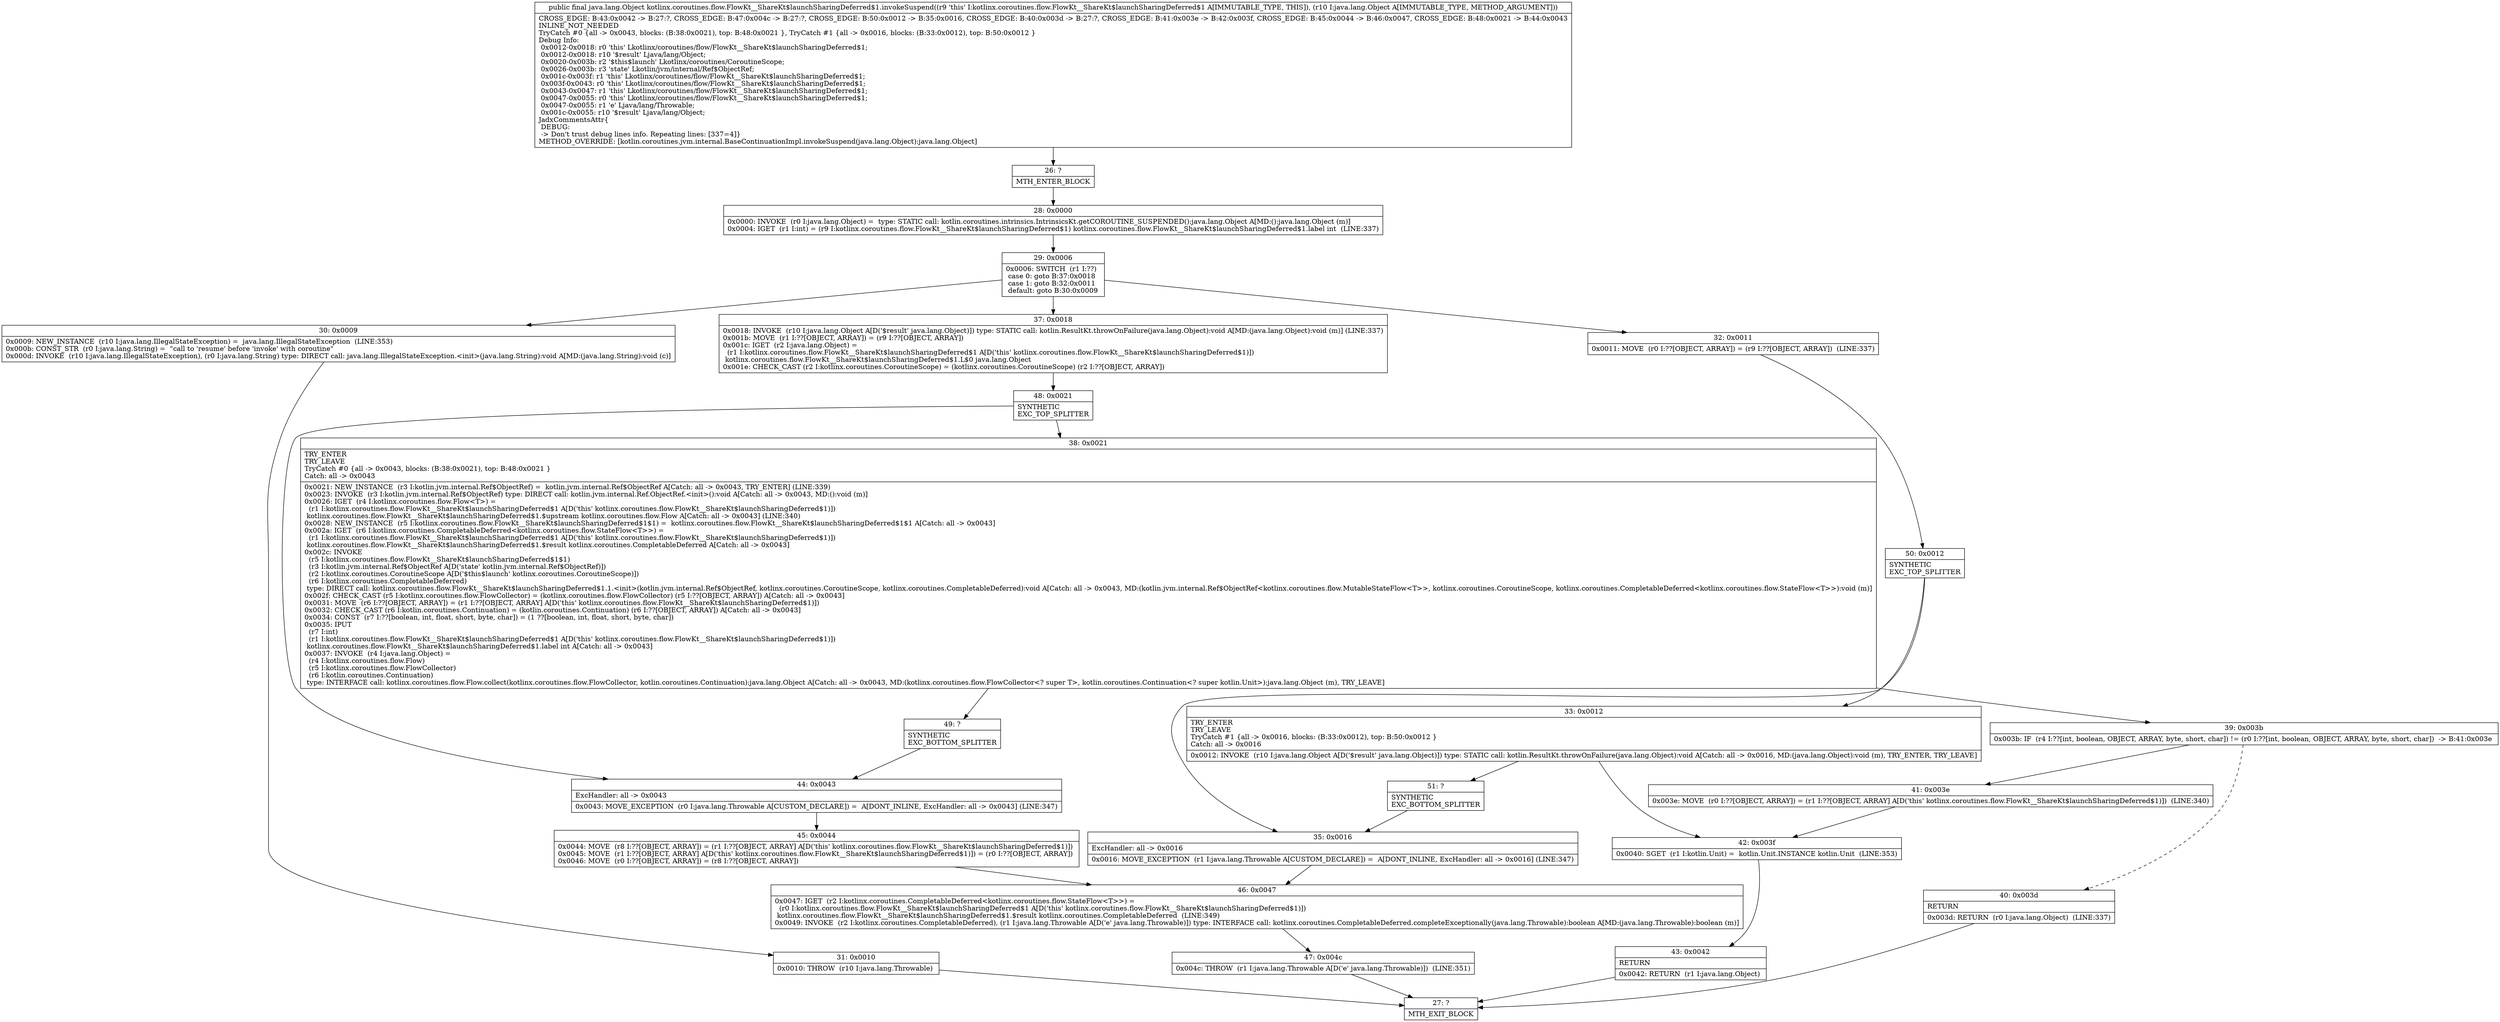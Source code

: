 digraph "CFG forkotlinx.coroutines.flow.FlowKt__ShareKt$launchSharingDeferred$1.invokeSuspend(Ljava\/lang\/Object;)Ljava\/lang\/Object;" {
Node_26 [shape=record,label="{26\:\ ?|MTH_ENTER_BLOCK\l}"];
Node_28 [shape=record,label="{28\:\ 0x0000|0x0000: INVOKE  (r0 I:java.lang.Object) =  type: STATIC call: kotlin.coroutines.intrinsics.IntrinsicsKt.getCOROUTINE_SUSPENDED():java.lang.Object A[MD:():java.lang.Object (m)]\l0x0004: IGET  (r1 I:int) = (r9 I:kotlinx.coroutines.flow.FlowKt__ShareKt$launchSharingDeferred$1) kotlinx.coroutines.flow.FlowKt__ShareKt$launchSharingDeferred$1.label int  (LINE:337)\l}"];
Node_29 [shape=record,label="{29\:\ 0x0006|0x0006: SWITCH  (r1 I:??)\l case 0: goto B:37:0x0018\l case 1: goto B:32:0x0011\l default: goto B:30:0x0009 \l}"];
Node_30 [shape=record,label="{30\:\ 0x0009|0x0009: NEW_INSTANCE  (r10 I:java.lang.IllegalStateException) =  java.lang.IllegalStateException  (LINE:353)\l0x000b: CONST_STR  (r0 I:java.lang.String) =  \"call to 'resume' before 'invoke' with coroutine\" \l0x000d: INVOKE  (r10 I:java.lang.IllegalStateException), (r0 I:java.lang.String) type: DIRECT call: java.lang.IllegalStateException.\<init\>(java.lang.String):void A[MD:(java.lang.String):void (c)]\l}"];
Node_31 [shape=record,label="{31\:\ 0x0010|0x0010: THROW  (r10 I:java.lang.Throwable) \l}"];
Node_27 [shape=record,label="{27\:\ ?|MTH_EXIT_BLOCK\l}"];
Node_32 [shape=record,label="{32\:\ 0x0011|0x0011: MOVE  (r0 I:??[OBJECT, ARRAY]) = (r9 I:??[OBJECT, ARRAY])  (LINE:337)\l}"];
Node_50 [shape=record,label="{50\:\ 0x0012|SYNTHETIC\lEXC_TOP_SPLITTER\l}"];
Node_33 [shape=record,label="{33\:\ 0x0012|TRY_ENTER\lTRY_LEAVE\lTryCatch #1 \{all \-\> 0x0016, blocks: (B:33:0x0012), top: B:50:0x0012 \}\lCatch: all \-\> 0x0016\l|0x0012: INVOKE  (r10 I:java.lang.Object A[D('$result' java.lang.Object)]) type: STATIC call: kotlin.ResultKt.throwOnFailure(java.lang.Object):void A[Catch: all \-\> 0x0016, MD:(java.lang.Object):void (m), TRY_ENTER, TRY_LEAVE]\l}"];
Node_42 [shape=record,label="{42\:\ 0x003f|0x0040: SGET  (r1 I:kotlin.Unit) =  kotlin.Unit.INSTANCE kotlin.Unit  (LINE:353)\l}"];
Node_43 [shape=record,label="{43\:\ 0x0042|RETURN\l|0x0042: RETURN  (r1 I:java.lang.Object) \l}"];
Node_51 [shape=record,label="{51\:\ ?|SYNTHETIC\lEXC_BOTTOM_SPLITTER\l}"];
Node_35 [shape=record,label="{35\:\ 0x0016|ExcHandler: all \-\> 0x0016\l|0x0016: MOVE_EXCEPTION  (r1 I:java.lang.Throwable A[CUSTOM_DECLARE]) =  A[DONT_INLINE, ExcHandler: all \-\> 0x0016] (LINE:347)\l}"];
Node_46 [shape=record,label="{46\:\ 0x0047|0x0047: IGET  (r2 I:kotlinx.coroutines.CompletableDeferred\<kotlinx.coroutines.flow.StateFlow\<T\>\>) = \l  (r0 I:kotlinx.coroutines.flow.FlowKt__ShareKt$launchSharingDeferred$1 A[D('this' kotlinx.coroutines.flow.FlowKt__ShareKt$launchSharingDeferred$1)])\l kotlinx.coroutines.flow.FlowKt__ShareKt$launchSharingDeferred$1.$result kotlinx.coroutines.CompletableDeferred  (LINE:349)\l0x0049: INVOKE  (r2 I:kotlinx.coroutines.CompletableDeferred), (r1 I:java.lang.Throwable A[D('e' java.lang.Throwable)]) type: INTERFACE call: kotlinx.coroutines.CompletableDeferred.completeExceptionally(java.lang.Throwable):boolean A[MD:(java.lang.Throwable):boolean (m)]\l}"];
Node_47 [shape=record,label="{47\:\ 0x004c|0x004c: THROW  (r1 I:java.lang.Throwable A[D('e' java.lang.Throwable)])  (LINE:351)\l}"];
Node_37 [shape=record,label="{37\:\ 0x0018|0x0018: INVOKE  (r10 I:java.lang.Object A[D('$result' java.lang.Object)]) type: STATIC call: kotlin.ResultKt.throwOnFailure(java.lang.Object):void A[MD:(java.lang.Object):void (m)] (LINE:337)\l0x001b: MOVE  (r1 I:??[OBJECT, ARRAY]) = (r9 I:??[OBJECT, ARRAY]) \l0x001c: IGET  (r2 I:java.lang.Object) = \l  (r1 I:kotlinx.coroutines.flow.FlowKt__ShareKt$launchSharingDeferred$1 A[D('this' kotlinx.coroutines.flow.FlowKt__ShareKt$launchSharingDeferred$1)])\l kotlinx.coroutines.flow.FlowKt__ShareKt$launchSharingDeferred$1.L$0 java.lang.Object \l0x001e: CHECK_CAST (r2 I:kotlinx.coroutines.CoroutineScope) = (kotlinx.coroutines.CoroutineScope) (r2 I:??[OBJECT, ARRAY]) \l}"];
Node_48 [shape=record,label="{48\:\ 0x0021|SYNTHETIC\lEXC_TOP_SPLITTER\l}"];
Node_38 [shape=record,label="{38\:\ 0x0021|TRY_ENTER\lTRY_LEAVE\lTryCatch #0 \{all \-\> 0x0043, blocks: (B:38:0x0021), top: B:48:0x0021 \}\lCatch: all \-\> 0x0043\l|0x0021: NEW_INSTANCE  (r3 I:kotlin.jvm.internal.Ref$ObjectRef) =  kotlin.jvm.internal.Ref$ObjectRef A[Catch: all \-\> 0x0043, TRY_ENTER] (LINE:339)\l0x0023: INVOKE  (r3 I:kotlin.jvm.internal.Ref$ObjectRef) type: DIRECT call: kotlin.jvm.internal.Ref.ObjectRef.\<init\>():void A[Catch: all \-\> 0x0043, MD:():void (m)]\l0x0026: IGET  (r4 I:kotlinx.coroutines.flow.Flow\<T\>) = \l  (r1 I:kotlinx.coroutines.flow.FlowKt__ShareKt$launchSharingDeferred$1 A[D('this' kotlinx.coroutines.flow.FlowKt__ShareKt$launchSharingDeferred$1)])\l kotlinx.coroutines.flow.FlowKt__ShareKt$launchSharingDeferred$1.$upstream kotlinx.coroutines.flow.Flow A[Catch: all \-\> 0x0043] (LINE:340)\l0x0028: NEW_INSTANCE  (r5 I:kotlinx.coroutines.flow.FlowKt__ShareKt$launchSharingDeferred$1$1) =  kotlinx.coroutines.flow.FlowKt__ShareKt$launchSharingDeferred$1$1 A[Catch: all \-\> 0x0043]\l0x002a: IGET  (r6 I:kotlinx.coroutines.CompletableDeferred\<kotlinx.coroutines.flow.StateFlow\<T\>\>) = \l  (r1 I:kotlinx.coroutines.flow.FlowKt__ShareKt$launchSharingDeferred$1 A[D('this' kotlinx.coroutines.flow.FlowKt__ShareKt$launchSharingDeferred$1)])\l kotlinx.coroutines.flow.FlowKt__ShareKt$launchSharingDeferred$1.$result kotlinx.coroutines.CompletableDeferred A[Catch: all \-\> 0x0043]\l0x002c: INVOKE  \l  (r5 I:kotlinx.coroutines.flow.FlowKt__ShareKt$launchSharingDeferred$1$1)\l  (r3 I:kotlin.jvm.internal.Ref$ObjectRef A[D('state' kotlin.jvm.internal.Ref$ObjectRef)])\l  (r2 I:kotlinx.coroutines.CoroutineScope A[D('$this$launch' kotlinx.coroutines.CoroutineScope)])\l  (r6 I:kotlinx.coroutines.CompletableDeferred)\l type: DIRECT call: kotlinx.coroutines.flow.FlowKt__ShareKt$launchSharingDeferred$1.1.\<init\>(kotlin.jvm.internal.Ref$ObjectRef, kotlinx.coroutines.CoroutineScope, kotlinx.coroutines.CompletableDeferred):void A[Catch: all \-\> 0x0043, MD:(kotlin.jvm.internal.Ref$ObjectRef\<kotlinx.coroutines.flow.MutableStateFlow\<T\>\>, kotlinx.coroutines.CoroutineScope, kotlinx.coroutines.CompletableDeferred\<kotlinx.coroutines.flow.StateFlow\<T\>\>):void (m)]\l0x002f: CHECK_CAST (r5 I:kotlinx.coroutines.flow.FlowCollector) = (kotlinx.coroutines.flow.FlowCollector) (r5 I:??[OBJECT, ARRAY]) A[Catch: all \-\> 0x0043]\l0x0031: MOVE  (r6 I:??[OBJECT, ARRAY]) = (r1 I:??[OBJECT, ARRAY] A[D('this' kotlinx.coroutines.flow.FlowKt__ShareKt$launchSharingDeferred$1)]) \l0x0032: CHECK_CAST (r6 I:kotlin.coroutines.Continuation) = (kotlin.coroutines.Continuation) (r6 I:??[OBJECT, ARRAY]) A[Catch: all \-\> 0x0043]\l0x0034: CONST  (r7 I:??[boolean, int, float, short, byte, char]) = (1 ??[boolean, int, float, short, byte, char]) \l0x0035: IPUT  \l  (r7 I:int)\l  (r1 I:kotlinx.coroutines.flow.FlowKt__ShareKt$launchSharingDeferred$1 A[D('this' kotlinx.coroutines.flow.FlowKt__ShareKt$launchSharingDeferred$1)])\l kotlinx.coroutines.flow.FlowKt__ShareKt$launchSharingDeferred$1.label int A[Catch: all \-\> 0x0043]\l0x0037: INVOKE  (r4 I:java.lang.Object) = \l  (r4 I:kotlinx.coroutines.flow.Flow)\l  (r5 I:kotlinx.coroutines.flow.FlowCollector)\l  (r6 I:kotlin.coroutines.Continuation)\l type: INTERFACE call: kotlinx.coroutines.flow.Flow.collect(kotlinx.coroutines.flow.FlowCollector, kotlin.coroutines.Continuation):java.lang.Object A[Catch: all \-\> 0x0043, MD:(kotlinx.coroutines.flow.FlowCollector\<? super T\>, kotlin.coroutines.Continuation\<? super kotlin.Unit\>):java.lang.Object (m), TRY_LEAVE]\l}"];
Node_39 [shape=record,label="{39\:\ 0x003b|0x003b: IF  (r4 I:??[int, boolean, OBJECT, ARRAY, byte, short, char]) != (r0 I:??[int, boolean, OBJECT, ARRAY, byte, short, char])  \-\> B:41:0x003e \l}"];
Node_40 [shape=record,label="{40\:\ 0x003d|RETURN\l|0x003d: RETURN  (r0 I:java.lang.Object)  (LINE:337)\l}"];
Node_41 [shape=record,label="{41\:\ 0x003e|0x003e: MOVE  (r0 I:??[OBJECT, ARRAY]) = (r1 I:??[OBJECT, ARRAY] A[D('this' kotlinx.coroutines.flow.FlowKt__ShareKt$launchSharingDeferred$1)])  (LINE:340)\l}"];
Node_49 [shape=record,label="{49\:\ ?|SYNTHETIC\lEXC_BOTTOM_SPLITTER\l}"];
Node_44 [shape=record,label="{44\:\ 0x0043|ExcHandler: all \-\> 0x0043\l|0x0043: MOVE_EXCEPTION  (r0 I:java.lang.Throwable A[CUSTOM_DECLARE]) =  A[DONT_INLINE, ExcHandler: all \-\> 0x0043] (LINE:347)\l}"];
Node_45 [shape=record,label="{45\:\ 0x0044|0x0044: MOVE  (r8 I:??[OBJECT, ARRAY]) = (r1 I:??[OBJECT, ARRAY] A[D('this' kotlinx.coroutines.flow.FlowKt__ShareKt$launchSharingDeferred$1)]) \l0x0045: MOVE  (r1 I:??[OBJECT, ARRAY] A[D('this' kotlinx.coroutines.flow.FlowKt__ShareKt$launchSharingDeferred$1)]) = (r0 I:??[OBJECT, ARRAY]) \l0x0046: MOVE  (r0 I:??[OBJECT, ARRAY]) = (r8 I:??[OBJECT, ARRAY]) \l}"];
MethodNode[shape=record,label="{public final java.lang.Object kotlinx.coroutines.flow.FlowKt__ShareKt$launchSharingDeferred$1.invokeSuspend((r9 'this' I:kotlinx.coroutines.flow.FlowKt__ShareKt$launchSharingDeferred$1 A[IMMUTABLE_TYPE, THIS]), (r10 I:java.lang.Object A[IMMUTABLE_TYPE, METHOD_ARGUMENT]))  | CROSS_EDGE: B:43:0x0042 \-\> B:27:?, CROSS_EDGE: B:47:0x004c \-\> B:27:?, CROSS_EDGE: B:50:0x0012 \-\> B:35:0x0016, CROSS_EDGE: B:40:0x003d \-\> B:27:?, CROSS_EDGE: B:41:0x003e \-\> B:42:0x003f, CROSS_EDGE: B:45:0x0044 \-\> B:46:0x0047, CROSS_EDGE: B:48:0x0021 \-\> B:44:0x0043\lINLINE_NOT_NEEDED\lTryCatch #0 \{all \-\> 0x0043, blocks: (B:38:0x0021), top: B:48:0x0021 \}, TryCatch #1 \{all \-\> 0x0016, blocks: (B:33:0x0012), top: B:50:0x0012 \}\lDebug Info:\l  0x0012\-0x0018: r0 'this' Lkotlinx\/coroutines\/flow\/FlowKt__ShareKt$launchSharingDeferred$1;\l  0x0012\-0x0018: r10 '$result' Ljava\/lang\/Object;\l  0x0020\-0x003b: r2 '$this$launch' Lkotlinx\/coroutines\/CoroutineScope;\l  0x0026\-0x003b: r3 'state' Lkotlin\/jvm\/internal\/Ref$ObjectRef;\l  0x001c\-0x003f: r1 'this' Lkotlinx\/coroutines\/flow\/FlowKt__ShareKt$launchSharingDeferred$1;\l  0x003f\-0x0043: r0 'this' Lkotlinx\/coroutines\/flow\/FlowKt__ShareKt$launchSharingDeferred$1;\l  0x0043\-0x0047: r1 'this' Lkotlinx\/coroutines\/flow\/FlowKt__ShareKt$launchSharingDeferred$1;\l  0x0047\-0x0055: r0 'this' Lkotlinx\/coroutines\/flow\/FlowKt__ShareKt$launchSharingDeferred$1;\l  0x0047\-0x0055: r1 'e' Ljava\/lang\/Throwable;\l  0x001c\-0x0055: r10 '$result' Ljava\/lang\/Object;\lJadxCommentsAttr\{\l DEBUG: \l \-\> Don't trust debug lines info. Repeating lines: [337=4]\}\lMETHOD_OVERRIDE: [kotlin.coroutines.jvm.internal.BaseContinuationImpl.invokeSuspend(java.lang.Object):java.lang.Object]\l}"];
MethodNode -> Node_26;Node_26 -> Node_28;
Node_28 -> Node_29;
Node_29 -> Node_30;
Node_29 -> Node_32;
Node_29 -> Node_37;
Node_30 -> Node_31;
Node_31 -> Node_27;
Node_32 -> Node_50;
Node_50 -> Node_33;
Node_50 -> Node_35;
Node_33 -> Node_42;
Node_33 -> Node_51;
Node_42 -> Node_43;
Node_43 -> Node_27;
Node_51 -> Node_35;
Node_35 -> Node_46;
Node_46 -> Node_47;
Node_47 -> Node_27;
Node_37 -> Node_48;
Node_48 -> Node_38;
Node_48 -> Node_44;
Node_38 -> Node_39;
Node_38 -> Node_49;
Node_39 -> Node_40[style=dashed];
Node_39 -> Node_41;
Node_40 -> Node_27;
Node_41 -> Node_42;
Node_49 -> Node_44;
Node_44 -> Node_45;
Node_45 -> Node_46;
}

